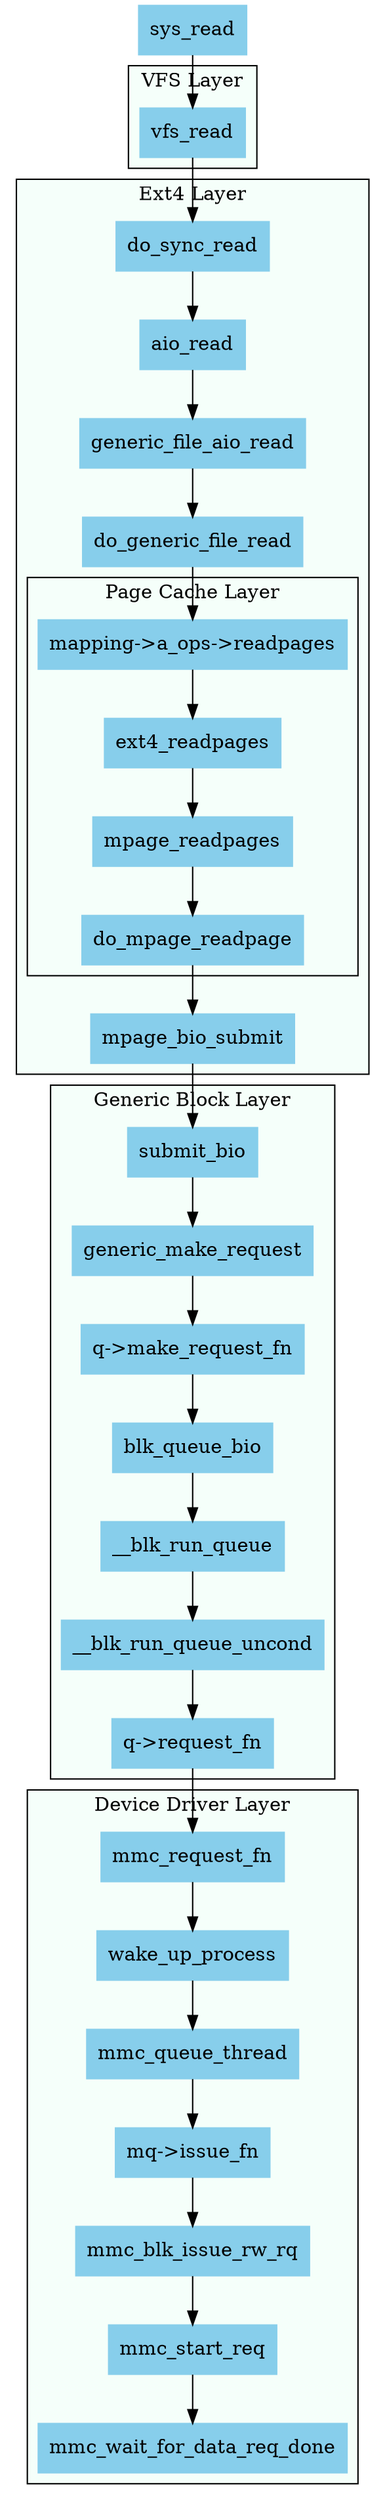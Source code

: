digraph ext4{
	compound=true;
	node [shape=box, color="skyblue", style="filled"];
	aa [ label="mapping->a_ops->readpages" ];
	fn [ label="q->make_request_fn" ];
	re [ label="q->request_fn" ];
	mq [ label="mq->issue_fn" ];


	subgraph cluster0 {
		label="VFS Layer";
		bgcolor="mintcream";
		width=10
		vfs_read;
	}

	subgraph cluster1 {
		label="Ext4 Layer";
		bgcolor="mintcream";
		do_sync_read;
		aio_read;
		generic_file_aio_read;
		do_generic_file_read;

		subgraph cluster2 {
			label="Page Cache Layer";
			bgcolor="mintcream";
			aa;
			ext4_readpages;
			mpage_readpages;
			do_mpage_readpage;
		}

		mpage_bio_submit;
	}

	subgraph cluster3 {
		label="Generic Block Layer";
		bgcolor="mintcream";
		submit_bio;
		generic_make_request;
		fn;
		blk_queue_bio;
		__blk_run_queue;
		__blk_run_queue_uncond;
		re;
	}

	subgraph cluster4 {
		label="Device Driver Layer";
		bgcolor="mintcream";
		mmc_request_fn;
		wake_up_process;
		mmc_queue_thread;
		mq;
		mmc_blk_issue_rw_rq;
		mmc_start_req;
		mmc_wait_for_data_req_done;
	}

	sys_read -> vfs_read -> do_sync_read -> aio_read -> generic_file_aio_read -> do_generic_file_read -> aa -> ext4_readpages -> mpage_readpages -> do_mpage_readpage -> mpage_bio_submit 
	mpage_bio_submit -> submit_bio -> generic_make_request -> fn -> blk_queue_bio -> __blk_run_queue -> __blk_run_queue_uncond -> re -> mmc_request_fn -> wake_up_process -> mmc_queue_thread -> mq
	mq -> mmc_blk_issue_rw_rq -> mmc_start_req -> mmc_wait_for_data_req_done;
 }

